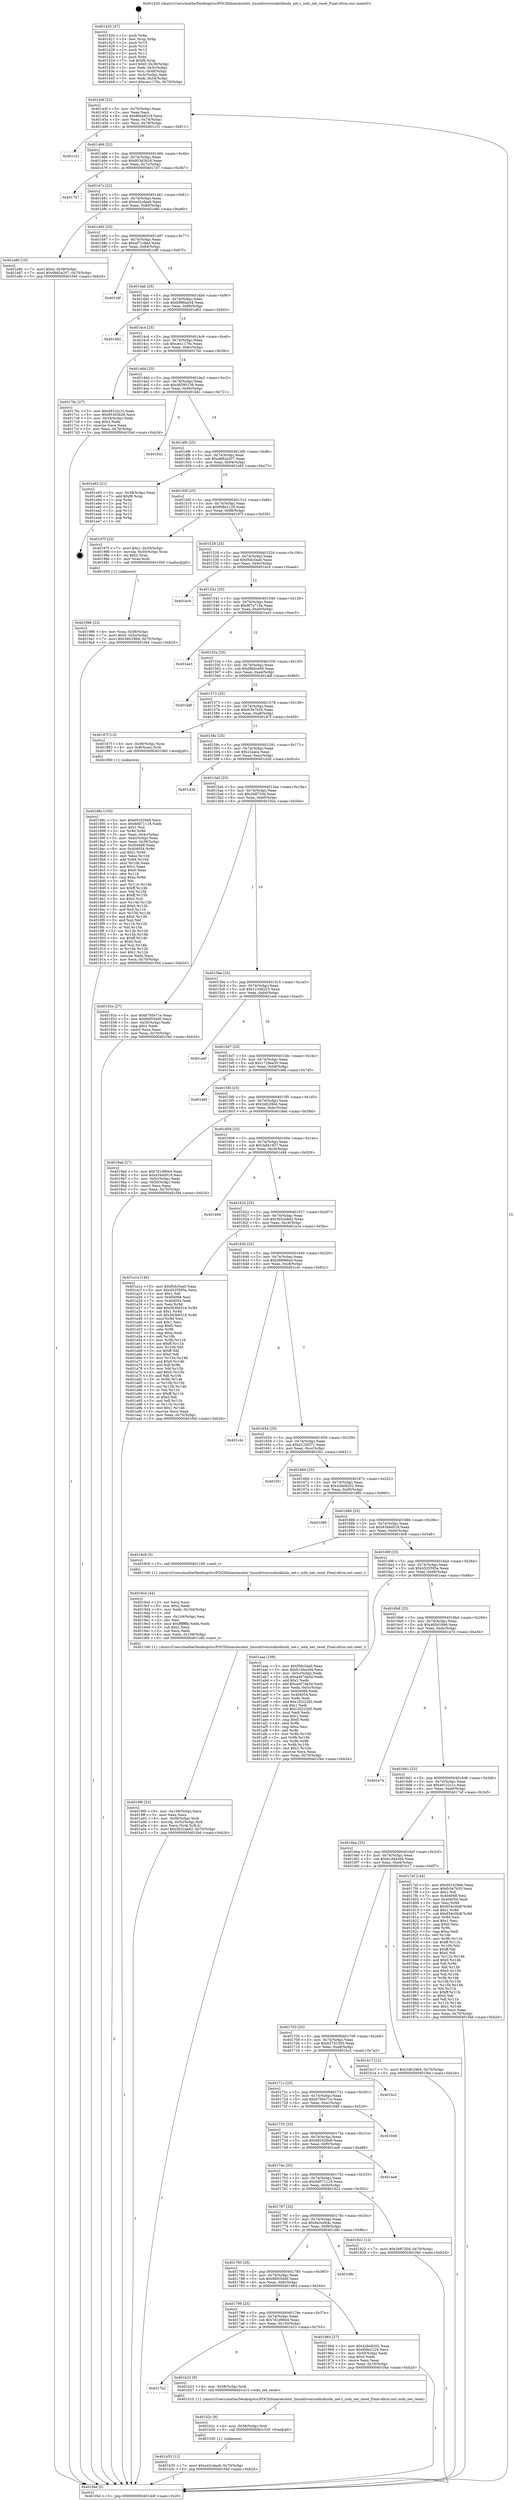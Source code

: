digraph "0x401420" {
  label = "0x401420 (/mnt/c/Users/mathe/Desktop/tcc/POCII/binaries/extr_linuxdriversisdni4lisdn_net.c_isdn_net_reset_Final-ollvm.out::main(0))"
  labelloc = "t"
  node[shape=record]

  Entry [label="",width=0.3,height=0.3,shape=circle,fillcolor=black,style=filled]
  "0x40144f" [label="{
     0x40144f [23]\l
     | [instrs]\l
     &nbsp;&nbsp;0x40144f \<+3\>: mov -0x70(%rbp),%eax\l
     &nbsp;&nbsp;0x401452 \<+2\>: mov %eax,%ecx\l
     &nbsp;&nbsp;0x401454 \<+6\>: sub $0x80ee8316,%ecx\l
     &nbsp;&nbsp;0x40145a \<+3\>: mov %eax,-0x74(%rbp)\l
     &nbsp;&nbsp;0x40145d \<+3\>: mov %ecx,-0x78(%rbp)\l
     &nbsp;&nbsp;0x401460 \<+6\>: je 0000000000401c31 \<main+0x811\>\l
  }"]
  "0x401c31" [label="{
     0x401c31\l
  }", style=dashed]
  "0x401466" [label="{
     0x401466 [22]\l
     | [instrs]\l
     &nbsp;&nbsp;0x401466 \<+5\>: jmp 000000000040146b \<main+0x4b\>\l
     &nbsp;&nbsp;0x40146b \<+3\>: mov -0x74(%rbp),%eax\l
     &nbsp;&nbsp;0x40146e \<+5\>: sub $0x953d3b26,%eax\l
     &nbsp;&nbsp;0x401473 \<+3\>: mov %eax,-0x7c(%rbp)\l
     &nbsp;&nbsp;0x401476 \<+6\>: je 00000000004017d7 \<main+0x3b7\>\l
  }"]
  Exit [label="",width=0.3,height=0.3,shape=circle,fillcolor=black,style=filled,peripheries=2]
  "0x4017d7" [label="{
     0x4017d7\l
  }", style=dashed]
  "0x40147c" [label="{
     0x40147c [22]\l
     | [instrs]\l
     &nbsp;&nbsp;0x40147c \<+5\>: jmp 0000000000401481 \<main+0x61\>\l
     &nbsp;&nbsp;0x401481 \<+3\>: mov -0x74(%rbp),%eax\l
     &nbsp;&nbsp;0x401484 \<+5\>: sub $0xa42cdaa9,%eax\l
     &nbsp;&nbsp;0x401489 \<+3\>: mov %eax,-0x80(%rbp)\l
     &nbsp;&nbsp;0x40148c \<+6\>: je 0000000000401e80 \<main+0xa60\>\l
  }"]
  "0x401b35" [label="{
     0x401b35 [12]\l
     | [instrs]\l
     &nbsp;&nbsp;0x401b35 \<+7\>: movl $0xa42cdaa9,-0x70(%rbp)\l
     &nbsp;&nbsp;0x401b3c \<+5\>: jmp 0000000000401f4d \<main+0xb2d\>\l
  }"]
  "0x401e80" [label="{
     0x401e80 [19]\l
     | [instrs]\l
     &nbsp;&nbsp;0x401e80 \<+7\>: movl $0x0,-0x38(%rbp)\l
     &nbsp;&nbsp;0x401e87 \<+7\>: movl $0xdb82e207,-0x70(%rbp)\l
     &nbsp;&nbsp;0x401e8e \<+5\>: jmp 0000000000401f4d \<main+0xb2d\>\l
  }"]
  "0x401492" [label="{
     0x401492 [25]\l
     | [instrs]\l
     &nbsp;&nbsp;0x401492 \<+5\>: jmp 0000000000401497 \<main+0x77\>\l
     &nbsp;&nbsp;0x401497 \<+3\>: mov -0x74(%rbp),%eax\l
     &nbsp;&nbsp;0x40149a \<+5\>: sub $0xaf71c8ad,%eax\l
     &nbsp;&nbsp;0x40149f \<+6\>: mov %eax,-0x84(%rbp)\l
     &nbsp;&nbsp;0x4014a5 \<+6\>: je 0000000000401c9f \<main+0x87f\>\l
  }"]
  "0x401b2c" [label="{
     0x401b2c [9]\l
     | [instrs]\l
     &nbsp;&nbsp;0x401b2c \<+4\>: mov -0x58(%rbp),%rdi\l
     &nbsp;&nbsp;0x401b30 \<+5\>: call 0000000000401030 \<free@plt\>\l
     | [calls]\l
     &nbsp;&nbsp;0x401030 \{1\} (unknown)\l
  }"]
  "0x401c9f" [label="{
     0x401c9f\l
  }", style=dashed]
  "0x4014ab" [label="{
     0x4014ab [25]\l
     | [instrs]\l
     &nbsp;&nbsp;0x4014ab \<+5\>: jmp 00000000004014b0 \<main+0x90\>\l
     &nbsp;&nbsp;0x4014b0 \<+3\>: mov -0x74(%rbp),%eax\l
     &nbsp;&nbsp;0x4014b3 \<+5\>: sub $0xb986ab44,%eax\l
     &nbsp;&nbsp;0x4014b8 \<+6\>: mov %eax,-0x88(%rbp)\l
     &nbsp;&nbsp;0x4014be \<+6\>: je 0000000000401d62 \<main+0x942\>\l
  }"]
  "0x4017b2" [label="{
     0x4017b2\l
  }", style=dashed]
  "0x401d62" [label="{
     0x401d62\l
  }", style=dashed]
  "0x4014c4" [label="{
     0x4014c4 [25]\l
     | [instrs]\l
     &nbsp;&nbsp;0x4014c4 \<+5\>: jmp 00000000004014c9 \<main+0xa9\>\l
     &nbsp;&nbsp;0x4014c9 \<+3\>: mov -0x74(%rbp),%eax\l
     &nbsp;&nbsp;0x4014cc \<+5\>: sub $0xcec1176c,%eax\l
     &nbsp;&nbsp;0x4014d1 \<+6\>: mov %eax,-0x8c(%rbp)\l
     &nbsp;&nbsp;0x4014d7 \<+6\>: je 00000000004017bc \<main+0x39c\>\l
  }"]
  "0x401b23" [label="{
     0x401b23 [9]\l
     | [instrs]\l
     &nbsp;&nbsp;0x401b23 \<+4\>: mov -0x58(%rbp),%rdi\l
     &nbsp;&nbsp;0x401b27 \<+5\>: call 0000000000401410 \<isdn_net_reset\>\l
     | [calls]\l
     &nbsp;&nbsp;0x401410 \{1\} (/mnt/c/Users/mathe/Desktop/tcc/POCII/binaries/extr_linuxdriversisdni4lisdn_net.c_isdn_net_reset_Final-ollvm.out::isdn_net_reset)\l
  }"]
  "0x4017bc" [label="{
     0x4017bc [27]\l
     | [instrs]\l
     &nbsp;&nbsp;0x4017bc \<+5\>: mov $0x491c2c1c,%eax\l
     &nbsp;&nbsp;0x4017c1 \<+5\>: mov $0x953d3b26,%ecx\l
     &nbsp;&nbsp;0x4017c6 \<+3\>: mov -0x34(%rbp),%edx\l
     &nbsp;&nbsp;0x4017c9 \<+3\>: cmp $0x2,%edx\l
     &nbsp;&nbsp;0x4017cc \<+3\>: cmovne %ecx,%eax\l
     &nbsp;&nbsp;0x4017cf \<+3\>: mov %eax,-0x70(%rbp)\l
     &nbsp;&nbsp;0x4017d2 \<+5\>: jmp 0000000000401f4d \<main+0xb2d\>\l
  }"]
  "0x4014dd" [label="{
     0x4014dd [25]\l
     | [instrs]\l
     &nbsp;&nbsp;0x4014dd \<+5\>: jmp 00000000004014e2 \<main+0xc2\>\l
     &nbsp;&nbsp;0x4014e2 \<+3\>: mov -0x74(%rbp),%eax\l
     &nbsp;&nbsp;0x4014e5 \<+5\>: sub $0xd6595156,%eax\l
     &nbsp;&nbsp;0x4014ea \<+6\>: mov %eax,-0x90(%rbp)\l
     &nbsp;&nbsp;0x4014f0 \<+6\>: je 0000000000401b41 \<main+0x721\>\l
  }"]
  "0x401f4d" [label="{
     0x401f4d [5]\l
     | [instrs]\l
     &nbsp;&nbsp;0x401f4d \<+5\>: jmp 000000000040144f \<main+0x2f\>\l
  }"]
  "0x401420" [label="{
     0x401420 [47]\l
     | [instrs]\l
     &nbsp;&nbsp;0x401420 \<+1\>: push %rbp\l
     &nbsp;&nbsp;0x401421 \<+3\>: mov %rsp,%rbp\l
     &nbsp;&nbsp;0x401424 \<+2\>: push %r15\l
     &nbsp;&nbsp;0x401426 \<+2\>: push %r14\l
     &nbsp;&nbsp;0x401428 \<+2\>: push %r13\l
     &nbsp;&nbsp;0x40142a \<+2\>: push %r12\l
     &nbsp;&nbsp;0x40142c \<+1\>: push %rbx\l
     &nbsp;&nbsp;0x40142d \<+7\>: sub $0xf8,%rsp\l
     &nbsp;&nbsp;0x401434 \<+7\>: movl $0x0,-0x38(%rbp)\l
     &nbsp;&nbsp;0x40143b \<+3\>: mov %edi,-0x3c(%rbp)\l
     &nbsp;&nbsp;0x40143e \<+4\>: mov %rsi,-0x48(%rbp)\l
     &nbsp;&nbsp;0x401442 \<+3\>: mov -0x3c(%rbp),%edi\l
     &nbsp;&nbsp;0x401445 \<+3\>: mov %edi,-0x34(%rbp)\l
     &nbsp;&nbsp;0x401448 \<+7\>: movl $0xcec1176c,-0x70(%rbp)\l
  }"]
  "0x4019f9" [label="{
     0x4019f9 [33]\l
     | [instrs]\l
     &nbsp;&nbsp;0x4019f9 \<+6\>: mov -0x108(%rbp),%ecx\l
     &nbsp;&nbsp;0x4019ff \<+3\>: imul %eax,%ecx\l
     &nbsp;&nbsp;0x401a02 \<+4\>: mov -0x58(%rbp),%rdi\l
     &nbsp;&nbsp;0x401a06 \<+4\>: movslq -0x5c(%rbp),%r8\l
     &nbsp;&nbsp;0x401a0a \<+4\>: mov %ecx,(%rdi,%r8,4)\l
     &nbsp;&nbsp;0x401a0e \<+7\>: movl $0x3b52abd2,-0x70(%rbp)\l
     &nbsp;&nbsp;0x401a15 \<+5\>: jmp 0000000000401f4d \<main+0xb2d\>\l
  }"]
  "0x401b41" [label="{
     0x401b41\l
  }", style=dashed]
  "0x4014f6" [label="{
     0x4014f6 [25]\l
     | [instrs]\l
     &nbsp;&nbsp;0x4014f6 \<+5\>: jmp 00000000004014fb \<main+0xdb\>\l
     &nbsp;&nbsp;0x4014fb \<+3\>: mov -0x74(%rbp),%eax\l
     &nbsp;&nbsp;0x4014fe \<+5\>: sub $0xdb82e207,%eax\l
     &nbsp;&nbsp;0x401503 \<+6\>: mov %eax,-0x94(%rbp)\l
     &nbsp;&nbsp;0x401509 \<+6\>: je 0000000000401e93 \<main+0xa73\>\l
  }"]
  "0x4019cd" [label="{
     0x4019cd [44]\l
     | [instrs]\l
     &nbsp;&nbsp;0x4019cd \<+2\>: xor %ecx,%ecx\l
     &nbsp;&nbsp;0x4019cf \<+5\>: mov $0x2,%edx\l
     &nbsp;&nbsp;0x4019d4 \<+6\>: mov %edx,-0x104(%rbp)\l
     &nbsp;&nbsp;0x4019da \<+1\>: cltd\l
     &nbsp;&nbsp;0x4019db \<+6\>: mov -0x104(%rbp),%esi\l
     &nbsp;&nbsp;0x4019e1 \<+2\>: idiv %esi\l
     &nbsp;&nbsp;0x4019e3 \<+6\>: imul $0xfffffffe,%edx,%edx\l
     &nbsp;&nbsp;0x4019e9 \<+3\>: sub $0x1,%ecx\l
     &nbsp;&nbsp;0x4019ec \<+2\>: sub %ecx,%edx\l
     &nbsp;&nbsp;0x4019ee \<+6\>: mov %edx,-0x108(%rbp)\l
     &nbsp;&nbsp;0x4019f4 \<+5\>: call 0000000000401160 \<next_i\>\l
     | [calls]\l
     &nbsp;&nbsp;0x401160 \{1\} (/mnt/c/Users/mathe/Desktop/tcc/POCII/binaries/extr_linuxdriversisdni4lisdn_net.c_isdn_net_reset_Final-ollvm.out::next_i)\l
  }"]
  "0x401e93" [label="{
     0x401e93 [21]\l
     | [instrs]\l
     &nbsp;&nbsp;0x401e93 \<+3\>: mov -0x38(%rbp),%eax\l
     &nbsp;&nbsp;0x401e96 \<+7\>: add $0xf8,%rsp\l
     &nbsp;&nbsp;0x401e9d \<+1\>: pop %rbx\l
     &nbsp;&nbsp;0x401e9e \<+2\>: pop %r12\l
     &nbsp;&nbsp;0x401ea0 \<+2\>: pop %r13\l
     &nbsp;&nbsp;0x401ea2 \<+2\>: pop %r14\l
     &nbsp;&nbsp;0x401ea4 \<+2\>: pop %r15\l
     &nbsp;&nbsp;0x401ea6 \<+1\>: pop %rbp\l
     &nbsp;&nbsp;0x401ea7 \<+1\>: ret\l
  }"]
  "0x40150f" [label="{
     0x40150f [25]\l
     | [instrs]\l
     &nbsp;&nbsp;0x40150f \<+5\>: jmp 0000000000401514 \<main+0xf4\>\l
     &nbsp;&nbsp;0x401514 \<+3\>: mov -0x74(%rbp),%eax\l
     &nbsp;&nbsp;0x401517 \<+5\>: sub $0xf08e2129,%eax\l
     &nbsp;&nbsp;0x40151c \<+6\>: mov %eax,-0x98(%rbp)\l
     &nbsp;&nbsp;0x401522 \<+6\>: je 000000000040197f \<main+0x55f\>\l
  }"]
  "0x401996" [label="{
     0x401996 [23]\l
     | [instrs]\l
     &nbsp;&nbsp;0x401996 \<+4\>: mov %rax,-0x58(%rbp)\l
     &nbsp;&nbsp;0x40199a \<+7\>: movl $0x0,-0x5c(%rbp)\l
     &nbsp;&nbsp;0x4019a1 \<+7\>: movl $0x34fc29b4,-0x70(%rbp)\l
     &nbsp;&nbsp;0x4019a8 \<+5\>: jmp 0000000000401f4d \<main+0xb2d\>\l
  }"]
  "0x40197f" [label="{
     0x40197f [23]\l
     | [instrs]\l
     &nbsp;&nbsp;0x40197f \<+7\>: movl $0x1,-0x50(%rbp)\l
     &nbsp;&nbsp;0x401986 \<+4\>: movslq -0x50(%rbp),%rax\l
     &nbsp;&nbsp;0x40198a \<+4\>: shl $0x2,%rax\l
     &nbsp;&nbsp;0x40198e \<+3\>: mov %rax,%rdi\l
     &nbsp;&nbsp;0x401991 \<+5\>: call 0000000000401050 \<malloc@plt\>\l
     | [calls]\l
     &nbsp;&nbsp;0x401050 \{1\} (unknown)\l
  }"]
  "0x401528" [label="{
     0x401528 [25]\l
     | [instrs]\l
     &nbsp;&nbsp;0x401528 \<+5\>: jmp 000000000040152d \<main+0x10d\>\l
     &nbsp;&nbsp;0x40152d \<+3\>: mov -0x74(%rbp),%eax\l
     &nbsp;&nbsp;0x401530 \<+5\>: sub $0xf5dc5ea0,%eax\l
     &nbsp;&nbsp;0x401535 \<+6\>: mov %eax,-0x9c(%rbp)\l
     &nbsp;&nbsp;0x40153b \<+6\>: je 0000000000401ec4 \<main+0xaa4\>\l
  }"]
  "0x401799" [label="{
     0x401799 [25]\l
     | [instrs]\l
     &nbsp;&nbsp;0x401799 \<+5\>: jmp 000000000040179e \<main+0x37e\>\l
     &nbsp;&nbsp;0x40179e \<+3\>: mov -0x74(%rbp),%eax\l
     &nbsp;&nbsp;0x4017a1 \<+5\>: sub $0x7d1d90e4,%eax\l
     &nbsp;&nbsp;0x4017a6 \<+6\>: mov %eax,-0x100(%rbp)\l
     &nbsp;&nbsp;0x4017ac \<+6\>: je 0000000000401b23 \<main+0x703\>\l
  }"]
  "0x401ec4" [label="{
     0x401ec4\l
  }", style=dashed]
  "0x401541" [label="{
     0x401541 [25]\l
     | [instrs]\l
     &nbsp;&nbsp;0x401541 \<+5\>: jmp 0000000000401546 \<main+0x126\>\l
     &nbsp;&nbsp;0x401546 \<+3\>: mov -0x74(%rbp),%eax\l
     &nbsp;&nbsp;0x401549 \<+5\>: sub $0xf97a719a,%eax\l
     &nbsp;&nbsp;0x40154e \<+6\>: mov %eax,-0xa0(%rbp)\l
     &nbsp;&nbsp;0x401554 \<+6\>: je 0000000000401ee3 \<main+0xac3\>\l
  }"]
  "0x401964" [label="{
     0x401964 [27]\l
     | [instrs]\l
     &nbsp;&nbsp;0x401964 \<+5\>: mov $0x426e9202,%eax\l
     &nbsp;&nbsp;0x401969 \<+5\>: mov $0xf08e2129,%ecx\l
     &nbsp;&nbsp;0x40196e \<+3\>: mov -0x30(%rbp),%edx\l
     &nbsp;&nbsp;0x401971 \<+3\>: cmp $0x0,%edx\l
     &nbsp;&nbsp;0x401974 \<+3\>: cmove %ecx,%eax\l
     &nbsp;&nbsp;0x401977 \<+3\>: mov %eax,-0x70(%rbp)\l
     &nbsp;&nbsp;0x40197a \<+5\>: jmp 0000000000401f4d \<main+0xb2d\>\l
  }"]
  "0x401ee3" [label="{
     0x401ee3\l
  }", style=dashed]
  "0x40155a" [label="{
     0x40155a [25]\l
     | [instrs]\l
     &nbsp;&nbsp;0x40155a \<+5\>: jmp 000000000040155f \<main+0x13f\>\l
     &nbsp;&nbsp;0x40155f \<+3\>: mov -0x74(%rbp),%eax\l
     &nbsp;&nbsp;0x401562 \<+5\>: sub $0xf9b6ce90,%eax\l
     &nbsp;&nbsp;0x401567 \<+6\>: mov %eax,-0xa4(%rbp)\l
     &nbsp;&nbsp;0x40156d \<+6\>: je 0000000000401ddf \<main+0x9bf\>\l
  }"]
  "0x401780" [label="{
     0x401780 [25]\l
     | [instrs]\l
     &nbsp;&nbsp;0x401780 \<+5\>: jmp 0000000000401785 \<main+0x365\>\l
     &nbsp;&nbsp;0x401785 \<+3\>: mov -0x74(%rbp),%eax\l
     &nbsp;&nbsp;0x401788 \<+5\>: sub $0x6fd554d0,%eax\l
     &nbsp;&nbsp;0x40178d \<+6\>: mov %eax,-0xfc(%rbp)\l
     &nbsp;&nbsp;0x401793 \<+6\>: je 0000000000401964 \<main+0x544\>\l
  }"]
  "0x401ddf" [label="{
     0x401ddf\l
  }", style=dashed]
  "0x401573" [label="{
     0x401573 [25]\l
     | [instrs]\l
     &nbsp;&nbsp;0x401573 \<+5\>: jmp 0000000000401578 \<main+0x158\>\l
     &nbsp;&nbsp;0x401578 \<+3\>: mov -0x74(%rbp),%eax\l
     &nbsp;&nbsp;0x40157b \<+5\>: sub $0xfc5e7b35,%eax\l
     &nbsp;&nbsp;0x401580 \<+6\>: mov %eax,-0xa8(%rbp)\l
     &nbsp;&nbsp;0x401586 \<+6\>: je 000000000040187f \<main+0x45f\>\l
  }"]
  "0x401d8c" [label="{
     0x401d8c\l
  }", style=dashed]
  "0x40187f" [label="{
     0x40187f [13]\l
     | [instrs]\l
     &nbsp;&nbsp;0x40187f \<+4\>: mov -0x48(%rbp),%rax\l
     &nbsp;&nbsp;0x401883 \<+4\>: mov 0x8(%rax),%rdi\l
     &nbsp;&nbsp;0x401887 \<+5\>: call 0000000000401060 \<atoi@plt\>\l
     | [calls]\l
     &nbsp;&nbsp;0x401060 \{1\} (unknown)\l
  }"]
  "0x40158c" [label="{
     0x40158c [25]\l
     | [instrs]\l
     &nbsp;&nbsp;0x40158c \<+5\>: jmp 0000000000401591 \<main+0x171\>\l
     &nbsp;&nbsp;0x401591 \<+3\>: mov -0x74(%rbp),%eax\l
     &nbsp;&nbsp;0x401594 \<+5\>: sub $0x22aeca,%eax\l
     &nbsp;&nbsp;0x401599 \<+6\>: mov %eax,-0xac(%rbp)\l
     &nbsp;&nbsp;0x40159f \<+6\>: je 0000000000401d3d \<main+0x91d\>\l
  }"]
  "0x401767" [label="{
     0x401767 [25]\l
     | [instrs]\l
     &nbsp;&nbsp;0x401767 \<+5\>: jmp 000000000040176c \<main+0x34c\>\l
     &nbsp;&nbsp;0x40176c \<+3\>: mov -0x74(%rbp),%eax\l
     &nbsp;&nbsp;0x40176f \<+5\>: sub $0x6e2e064c,%eax\l
     &nbsp;&nbsp;0x401774 \<+6\>: mov %eax,-0xf8(%rbp)\l
     &nbsp;&nbsp;0x40177a \<+6\>: je 0000000000401d8c \<main+0x96c\>\l
  }"]
  "0x401d3d" [label="{
     0x401d3d\l
  }", style=dashed]
  "0x4015a5" [label="{
     0x4015a5 [25]\l
     | [instrs]\l
     &nbsp;&nbsp;0x4015a5 \<+5\>: jmp 00000000004015aa \<main+0x18a\>\l
     &nbsp;&nbsp;0x4015aa \<+3\>: mov -0x74(%rbp),%eax\l
     &nbsp;&nbsp;0x4015ad \<+5\>: sub $0x268720d,%eax\l
     &nbsp;&nbsp;0x4015b2 \<+6\>: mov %eax,-0xb0(%rbp)\l
     &nbsp;&nbsp;0x4015b8 \<+6\>: je 000000000040192e \<main+0x50e\>\l
  }"]
  "0x401922" [label="{
     0x401922 [12]\l
     | [instrs]\l
     &nbsp;&nbsp;0x401922 \<+7\>: movl $0x268720d,-0x70(%rbp)\l
     &nbsp;&nbsp;0x401929 \<+5\>: jmp 0000000000401f4d \<main+0xb2d\>\l
  }"]
  "0x40192e" [label="{
     0x40192e [27]\l
     | [instrs]\l
     &nbsp;&nbsp;0x40192e \<+5\>: mov $0x6795e71e,%eax\l
     &nbsp;&nbsp;0x401933 \<+5\>: mov $0x6fd554d0,%ecx\l
     &nbsp;&nbsp;0x401938 \<+3\>: mov -0x30(%rbp),%edx\l
     &nbsp;&nbsp;0x40193b \<+3\>: cmp $0x1,%edx\l
     &nbsp;&nbsp;0x40193e \<+3\>: cmovl %ecx,%eax\l
     &nbsp;&nbsp;0x401941 \<+3\>: mov %eax,-0x70(%rbp)\l
     &nbsp;&nbsp;0x401944 \<+5\>: jmp 0000000000401f4d \<main+0xb2d\>\l
  }"]
  "0x4015be" [label="{
     0x4015be [25]\l
     | [instrs]\l
     &nbsp;&nbsp;0x4015be \<+5\>: jmp 00000000004015c3 \<main+0x1a3\>\l
     &nbsp;&nbsp;0x4015c3 \<+3\>: mov -0x74(%rbp),%eax\l
     &nbsp;&nbsp;0x4015c6 \<+5\>: sub $0x12348223,%eax\l
     &nbsp;&nbsp;0x4015cb \<+6\>: mov %eax,-0xb4(%rbp)\l
     &nbsp;&nbsp;0x4015d1 \<+6\>: je 0000000000401eef \<main+0xacf\>\l
  }"]
  "0x40174e" [label="{
     0x40174e [25]\l
     | [instrs]\l
     &nbsp;&nbsp;0x40174e \<+5\>: jmp 0000000000401753 \<main+0x333\>\l
     &nbsp;&nbsp;0x401753 \<+3\>: mov -0x74(%rbp),%eax\l
     &nbsp;&nbsp;0x401756 \<+5\>: sub $0x6d071118,%eax\l
     &nbsp;&nbsp;0x40175b \<+6\>: mov %eax,-0xf4(%rbp)\l
     &nbsp;&nbsp;0x401761 \<+6\>: je 0000000000401922 \<main+0x502\>\l
  }"]
  "0x401eef" [label="{
     0x401eef\l
  }", style=dashed]
  "0x4015d7" [label="{
     0x4015d7 [25]\l
     | [instrs]\l
     &nbsp;&nbsp;0x4015d7 \<+5\>: jmp 00000000004015dc \<main+0x1bc\>\l
     &nbsp;&nbsp;0x4015dc \<+3\>: mov -0x74(%rbp),%eax\l
     &nbsp;&nbsp;0x4015df \<+5\>: sub $0x1729ea30,%eax\l
     &nbsp;&nbsp;0x4015e4 \<+6\>: mov %eax,-0xb8(%rbp)\l
     &nbsp;&nbsp;0x4015ea \<+6\>: je 0000000000401b6f \<main+0x74f\>\l
  }"]
  "0x401ea8" [label="{
     0x401ea8\l
  }", style=dashed]
  "0x401b6f" [label="{
     0x401b6f\l
  }", style=dashed]
  "0x4015f0" [label="{
     0x4015f0 [25]\l
     | [instrs]\l
     &nbsp;&nbsp;0x4015f0 \<+5\>: jmp 00000000004015f5 \<main+0x1d5\>\l
     &nbsp;&nbsp;0x4015f5 \<+3\>: mov -0x74(%rbp),%eax\l
     &nbsp;&nbsp;0x4015f8 \<+5\>: sub $0x34fc29b4,%eax\l
     &nbsp;&nbsp;0x4015fd \<+6\>: mov %eax,-0xbc(%rbp)\l
     &nbsp;&nbsp;0x401603 \<+6\>: je 00000000004019ad \<main+0x58d\>\l
  }"]
  "0x401735" [label="{
     0x401735 [25]\l
     | [instrs]\l
     &nbsp;&nbsp;0x401735 \<+5\>: jmp 000000000040173a \<main+0x31a\>\l
     &nbsp;&nbsp;0x40173a \<+3\>: mov -0x74(%rbp),%eax\l
     &nbsp;&nbsp;0x40173d \<+5\>: sub $0x691629e6,%eax\l
     &nbsp;&nbsp;0x401742 \<+6\>: mov %eax,-0xf0(%rbp)\l
     &nbsp;&nbsp;0x401748 \<+6\>: je 0000000000401ea8 \<main+0xa88\>\l
  }"]
  "0x4019ad" [label="{
     0x4019ad [27]\l
     | [instrs]\l
     &nbsp;&nbsp;0x4019ad \<+5\>: mov $0x7d1d90e4,%eax\l
     &nbsp;&nbsp;0x4019b2 \<+5\>: mov $0x4344d518,%ecx\l
     &nbsp;&nbsp;0x4019b7 \<+3\>: mov -0x5c(%rbp),%edx\l
     &nbsp;&nbsp;0x4019ba \<+3\>: cmp -0x50(%rbp),%edx\l
     &nbsp;&nbsp;0x4019bd \<+3\>: cmovl %ecx,%eax\l
     &nbsp;&nbsp;0x4019c0 \<+3\>: mov %eax,-0x70(%rbp)\l
     &nbsp;&nbsp;0x4019c3 \<+5\>: jmp 0000000000401f4d \<main+0xb2d\>\l
  }"]
  "0x401609" [label="{
     0x401609 [25]\l
     | [instrs]\l
     &nbsp;&nbsp;0x401609 \<+5\>: jmp 000000000040160e \<main+0x1ee\>\l
     &nbsp;&nbsp;0x40160e \<+3\>: mov -0x74(%rbp),%eax\l
     &nbsp;&nbsp;0x401611 \<+5\>: sub $0x3af41927,%eax\l
     &nbsp;&nbsp;0x401616 \<+6\>: mov %eax,-0xc0(%rbp)\l
     &nbsp;&nbsp;0x40161c \<+6\>: je 0000000000401d49 \<main+0x929\>\l
  }"]
  "0x401949" [label="{
     0x401949\l
  }", style=dashed]
  "0x401d49" [label="{
     0x401d49\l
  }", style=dashed]
  "0x401622" [label="{
     0x401622 [25]\l
     | [instrs]\l
     &nbsp;&nbsp;0x401622 \<+5\>: jmp 0000000000401627 \<main+0x207\>\l
     &nbsp;&nbsp;0x401627 \<+3\>: mov -0x74(%rbp),%eax\l
     &nbsp;&nbsp;0x40162a \<+5\>: sub $0x3b52abd2,%eax\l
     &nbsp;&nbsp;0x40162f \<+6\>: mov %eax,-0xc4(%rbp)\l
     &nbsp;&nbsp;0x401635 \<+6\>: je 0000000000401a1a \<main+0x5fa\>\l
  }"]
  "0x40171c" [label="{
     0x40171c [25]\l
     | [instrs]\l
     &nbsp;&nbsp;0x40171c \<+5\>: jmp 0000000000401721 \<main+0x301\>\l
     &nbsp;&nbsp;0x401721 \<+3\>: mov -0x74(%rbp),%eax\l
     &nbsp;&nbsp;0x401724 \<+5\>: sub $0x6795e71e,%eax\l
     &nbsp;&nbsp;0x401729 \<+6\>: mov %eax,-0xec(%rbp)\l
     &nbsp;&nbsp;0x40172f \<+6\>: je 0000000000401949 \<main+0x529\>\l
  }"]
  "0x401a1a" [label="{
     0x401a1a [144]\l
     | [instrs]\l
     &nbsp;&nbsp;0x401a1a \<+5\>: mov $0xf5dc5ea0,%eax\l
     &nbsp;&nbsp;0x401a1f \<+5\>: mov $0x4525595a,%ecx\l
     &nbsp;&nbsp;0x401a24 \<+2\>: mov $0x1,%dl\l
     &nbsp;&nbsp;0x401a26 \<+7\>: mov 0x404068,%esi\l
     &nbsp;&nbsp;0x401a2d \<+7\>: mov 0x404054,%edi\l
     &nbsp;&nbsp;0x401a34 \<+3\>: mov %esi,%r8d\l
     &nbsp;&nbsp;0x401a37 \<+7\>: add $0x563b6518,%r8d\l
     &nbsp;&nbsp;0x401a3e \<+4\>: sub $0x1,%r8d\l
     &nbsp;&nbsp;0x401a42 \<+7\>: sub $0x563b6518,%r8d\l
     &nbsp;&nbsp;0x401a49 \<+4\>: imul %r8d,%esi\l
     &nbsp;&nbsp;0x401a4d \<+3\>: and $0x1,%esi\l
     &nbsp;&nbsp;0x401a50 \<+3\>: cmp $0x0,%esi\l
     &nbsp;&nbsp;0x401a53 \<+4\>: sete %r9b\l
     &nbsp;&nbsp;0x401a57 \<+3\>: cmp $0xa,%edi\l
     &nbsp;&nbsp;0x401a5a \<+4\>: setl %r10b\l
     &nbsp;&nbsp;0x401a5e \<+3\>: mov %r9b,%r11b\l
     &nbsp;&nbsp;0x401a61 \<+4\>: xor $0xff,%r11b\l
     &nbsp;&nbsp;0x401a65 \<+3\>: mov %r10b,%bl\l
     &nbsp;&nbsp;0x401a68 \<+3\>: xor $0xff,%bl\l
     &nbsp;&nbsp;0x401a6b \<+3\>: xor $0x0,%dl\l
     &nbsp;&nbsp;0x401a6e \<+3\>: mov %r11b,%r14b\l
     &nbsp;&nbsp;0x401a71 \<+4\>: and $0x0,%r14b\l
     &nbsp;&nbsp;0x401a75 \<+3\>: and %dl,%r9b\l
     &nbsp;&nbsp;0x401a78 \<+3\>: mov %bl,%r15b\l
     &nbsp;&nbsp;0x401a7b \<+4\>: and $0x0,%r15b\l
     &nbsp;&nbsp;0x401a7f \<+3\>: and %dl,%r10b\l
     &nbsp;&nbsp;0x401a82 \<+3\>: or %r9b,%r14b\l
     &nbsp;&nbsp;0x401a85 \<+3\>: or %r10b,%r15b\l
     &nbsp;&nbsp;0x401a88 \<+3\>: xor %r15b,%r14b\l
     &nbsp;&nbsp;0x401a8b \<+3\>: or %bl,%r11b\l
     &nbsp;&nbsp;0x401a8e \<+4\>: xor $0xff,%r11b\l
     &nbsp;&nbsp;0x401a92 \<+3\>: or $0x0,%dl\l
     &nbsp;&nbsp;0x401a95 \<+3\>: and %dl,%r11b\l
     &nbsp;&nbsp;0x401a98 \<+3\>: or %r11b,%r14b\l
     &nbsp;&nbsp;0x401a9b \<+4\>: test $0x1,%r14b\l
     &nbsp;&nbsp;0x401a9f \<+3\>: cmovne %ecx,%eax\l
     &nbsp;&nbsp;0x401aa2 \<+3\>: mov %eax,-0x70(%rbp)\l
     &nbsp;&nbsp;0x401aa5 \<+5\>: jmp 0000000000401f4d \<main+0xb2d\>\l
  }"]
  "0x40163b" [label="{
     0x40163b [25]\l
     | [instrs]\l
     &nbsp;&nbsp;0x40163b \<+5\>: jmp 0000000000401640 \<main+0x220\>\l
     &nbsp;&nbsp;0x401640 \<+3\>: mov -0x74(%rbp),%eax\l
     &nbsp;&nbsp;0x401643 \<+5\>: sub $0x3fd066ed,%eax\l
     &nbsp;&nbsp;0x401648 \<+6\>: mov %eax,-0xc8(%rbp)\l
     &nbsp;&nbsp;0x40164e \<+6\>: je 0000000000401c4c \<main+0x82c\>\l
  }"]
  "0x401bc2" [label="{
     0x401bc2\l
  }", style=dashed]
  "0x401c4c" [label="{
     0x401c4c\l
  }", style=dashed]
  "0x401654" [label="{
     0x401654 [25]\l
     | [instrs]\l
     &nbsp;&nbsp;0x401654 \<+5\>: jmp 0000000000401659 \<main+0x239\>\l
     &nbsp;&nbsp;0x401659 \<+3\>: mov -0x74(%rbp),%eax\l
     &nbsp;&nbsp;0x40165c \<+5\>: sub $0x4125f371,%eax\l
     &nbsp;&nbsp;0x401661 \<+6\>: mov %eax,-0xcc(%rbp)\l
     &nbsp;&nbsp;0x401667 \<+6\>: je 0000000000401f41 \<main+0xb21\>\l
  }"]
  "0x401703" [label="{
     0x401703 [25]\l
     | [instrs]\l
     &nbsp;&nbsp;0x401703 \<+5\>: jmp 0000000000401708 \<main+0x2e8\>\l
     &nbsp;&nbsp;0x401708 \<+3\>: mov -0x74(%rbp),%eax\l
     &nbsp;&nbsp;0x40170b \<+5\>: sub $0x63741305,%eax\l
     &nbsp;&nbsp;0x401710 \<+6\>: mov %eax,-0xe8(%rbp)\l
     &nbsp;&nbsp;0x401716 \<+6\>: je 0000000000401bc2 \<main+0x7a2\>\l
  }"]
  "0x401f41" [label="{
     0x401f41\l
  }", style=dashed]
  "0x40166d" [label="{
     0x40166d [25]\l
     | [instrs]\l
     &nbsp;&nbsp;0x40166d \<+5\>: jmp 0000000000401672 \<main+0x252\>\l
     &nbsp;&nbsp;0x401672 \<+3\>: mov -0x74(%rbp),%eax\l
     &nbsp;&nbsp;0x401675 \<+5\>: sub $0x426e9202,%eax\l
     &nbsp;&nbsp;0x40167a \<+6\>: mov %eax,-0xd0(%rbp)\l
     &nbsp;&nbsp;0x401680 \<+6\>: je 0000000000401d80 \<main+0x960\>\l
  }"]
  "0x401b17" [label="{
     0x401b17 [12]\l
     | [instrs]\l
     &nbsp;&nbsp;0x401b17 \<+7\>: movl $0x34fc29b4,-0x70(%rbp)\l
     &nbsp;&nbsp;0x401b1e \<+5\>: jmp 0000000000401f4d \<main+0xb2d\>\l
  }"]
  "0x401d80" [label="{
     0x401d80\l
  }", style=dashed]
  "0x401686" [label="{
     0x401686 [25]\l
     | [instrs]\l
     &nbsp;&nbsp;0x401686 \<+5\>: jmp 000000000040168b \<main+0x26b\>\l
     &nbsp;&nbsp;0x40168b \<+3\>: mov -0x74(%rbp),%eax\l
     &nbsp;&nbsp;0x40168e \<+5\>: sub $0x4344d518,%eax\l
     &nbsp;&nbsp;0x401693 \<+6\>: mov %eax,-0xd4(%rbp)\l
     &nbsp;&nbsp;0x401699 \<+6\>: je 00000000004019c8 \<main+0x5a8\>\l
  }"]
  "0x40188c" [label="{
     0x40188c [150]\l
     | [instrs]\l
     &nbsp;&nbsp;0x40188c \<+5\>: mov $0x691629e6,%ecx\l
     &nbsp;&nbsp;0x401891 \<+5\>: mov $0x6d071118,%edx\l
     &nbsp;&nbsp;0x401896 \<+3\>: mov $0x1,%sil\l
     &nbsp;&nbsp;0x401899 \<+3\>: xor %r8d,%r8d\l
     &nbsp;&nbsp;0x40189c \<+3\>: mov %eax,-0x4c(%rbp)\l
     &nbsp;&nbsp;0x40189f \<+3\>: mov -0x4c(%rbp),%eax\l
     &nbsp;&nbsp;0x4018a2 \<+3\>: mov %eax,-0x30(%rbp)\l
     &nbsp;&nbsp;0x4018a5 \<+7\>: mov 0x404068,%eax\l
     &nbsp;&nbsp;0x4018ac \<+8\>: mov 0x404054,%r9d\l
     &nbsp;&nbsp;0x4018b4 \<+4\>: sub $0x1,%r8d\l
     &nbsp;&nbsp;0x4018b8 \<+3\>: mov %eax,%r10d\l
     &nbsp;&nbsp;0x4018bb \<+3\>: add %r8d,%r10d\l
     &nbsp;&nbsp;0x4018be \<+4\>: imul %r10d,%eax\l
     &nbsp;&nbsp;0x4018c2 \<+3\>: and $0x1,%eax\l
     &nbsp;&nbsp;0x4018c5 \<+3\>: cmp $0x0,%eax\l
     &nbsp;&nbsp;0x4018c8 \<+4\>: sete %r11b\l
     &nbsp;&nbsp;0x4018cc \<+4\>: cmp $0xa,%r9d\l
     &nbsp;&nbsp;0x4018d0 \<+3\>: setl %bl\l
     &nbsp;&nbsp;0x4018d3 \<+3\>: mov %r11b,%r14b\l
     &nbsp;&nbsp;0x4018d6 \<+4\>: xor $0xff,%r14b\l
     &nbsp;&nbsp;0x4018da \<+3\>: mov %bl,%r15b\l
     &nbsp;&nbsp;0x4018dd \<+4\>: xor $0xff,%r15b\l
     &nbsp;&nbsp;0x4018e1 \<+4\>: xor $0x0,%sil\l
     &nbsp;&nbsp;0x4018e5 \<+3\>: mov %r14b,%r12b\l
     &nbsp;&nbsp;0x4018e8 \<+4\>: and $0x0,%r12b\l
     &nbsp;&nbsp;0x4018ec \<+3\>: and %sil,%r11b\l
     &nbsp;&nbsp;0x4018ef \<+3\>: mov %r15b,%r13b\l
     &nbsp;&nbsp;0x4018f2 \<+4\>: and $0x0,%r13b\l
     &nbsp;&nbsp;0x4018f6 \<+3\>: and %sil,%bl\l
     &nbsp;&nbsp;0x4018f9 \<+3\>: or %r11b,%r12b\l
     &nbsp;&nbsp;0x4018fc \<+3\>: or %bl,%r13b\l
     &nbsp;&nbsp;0x4018ff \<+3\>: xor %r13b,%r12b\l
     &nbsp;&nbsp;0x401902 \<+3\>: or %r15b,%r14b\l
     &nbsp;&nbsp;0x401905 \<+4\>: xor $0xff,%r14b\l
     &nbsp;&nbsp;0x401909 \<+4\>: or $0x0,%sil\l
     &nbsp;&nbsp;0x40190d \<+3\>: and %sil,%r14b\l
     &nbsp;&nbsp;0x401910 \<+3\>: or %r14b,%r12b\l
     &nbsp;&nbsp;0x401913 \<+4\>: test $0x1,%r12b\l
     &nbsp;&nbsp;0x401917 \<+3\>: cmovne %edx,%ecx\l
     &nbsp;&nbsp;0x40191a \<+3\>: mov %ecx,-0x70(%rbp)\l
     &nbsp;&nbsp;0x40191d \<+5\>: jmp 0000000000401f4d \<main+0xb2d\>\l
  }"]
  "0x4019c8" [label="{
     0x4019c8 [5]\l
     | [instrs]\l
     &nbsp;&nbsp;0x4019c8 \<+5\>: call 0000000000401160 \<next_i\>\l
     | [calls]\l
     &nbsp;&nbsp;0x401160 \{1\} (/mnt/c/Users/mathe/Desktop/tcc/POCII/binaries/extr_linuxdriversisdni4lisdn_net.c_isdn_net_reset_Final-ollvm.out::next_i)\l
  }"]
  "0x40169f" [label="{
     0x40169f [25]\l
     | [instrs]\l
     &nbsp;&nbsp;0x40169f \<+5\>: jmp 00000000004016a4 \<main+0x284\>\l
     &nbsp;&nbsp;0x4016a4 \<+3\>: mov -0x74(%rbp),%eax\l
     &nbsp;&nbsp;0x4016a7 \<+5\>: sub $0x4525595a,%eax\l
     &nbsp;&nbsp;0x4016ac \<+6\>: mov %eax,-0xd8(%rbp)\l
     &nbsp;&nbsp;0x4016b2 \<+6\>: je 0000000000401aaa \<main+0x68a\>\l
  }"]
  "0x4016ea" [label="{
     0x4016ea [25]\l
     | [instrs]\l
     &nbsp;&nbsp;0x4016ea \<+5\>: jmp 00000000004016ef \<main+0x2cf\>\l
     &nbsp;&nbsp;0x4016ef \<+3\>: mov -0x74(%rbp),%eax\l
     &nbsp;&nbsp;0x4016f2 \<+5\>: sub $0x61d4a3d4,%eax\l
     &nbsp;&nbsp;0x4016f7 \<+6\>: mov %eax,-0xe4(%rbp)\l
     &nbsp;&nbsp;0x4016fd \<+6\>: je 0000000000401b17 \<main+0x6f7\>\l
  }"]
  "0x401aaa" [label="{
     0x401aaa [109]\l
     | [instrs]\l
     &nbsp;&nbsp;0x401aaa \<+5\>: mov $0xf5dc5ea0,%eax\l
     &nbsp;&nbsp;0x401aaf \<+5\>: mov $0x61d4a3d4,%ecx\l
     &nbsp;&nbsp;0x401ab4 \<+3\>: mov -0x5c(%rbp),%edx\l
     &nbsp;&nbsp;0x401ab7 \<+6\>: sub $0xa407da5d,%edx\l
     &nbsp;&nbsp;0x401abd \<+3\>: add $0x1,%edx\l
     &nbsp;&nbsp;0x401ac0 \<+6\>: add $0xa407da5d,%edx\l
     &nbsp;&nbsp;0x401ac6 \<+3\>: mov %edx,-0x5c(%rbp)\l
     &nbsp;&nbsp;0x401ac9 \<+7\>: mov 0x404068,%edx\l
     &nbsp;&nbsp;0x401ad0 \<+7\>: mov 0x404054,%esi\l
     &nbsp;&nbsp;0x401ad7 \<+2\>: mov %edx,%edi\l
     &nbsp;&nbsp;0x401ad9 \<+6\>: add $0x1f3223d5,%edi\l
     &nbsp;&nbsp;0x401adf \<+3\>: sub $0x1,%edi\l
     &nbsp;&nbsp;0x401ae2 \<+6\>: sub $0x1f3223d5,%edi\l
     &nbsp;&nbsp;0x401ae8 \<+3\>: imul %edi,%edx\l
     &nbsp;&nbsp;0x401aeb \<+3\>: and $0x1,%edx\l
     &nbsp;&nbsp;0x401aee \<+3\>: cmp $0x0,%edx\l
     &nbsp;&nbsp;0x401af1 \<+4\>: sete %r8b\l
     &nbsp;&nbsp;0x401af5 \<+3\>: cmp $0xa,%esi\l
     &nbsp;&nbsp;0x401af8 \<+4\>: setl %r9b\l
     &nbsp;&nbsp;0x401afc \<+3\>: mov %r8b,%r10b\l
     &nbsp;&nbsp;0x401aff \<+3\>: and %r9b,%r10b\l
     &nbsp;&nbsp;0x401b02 \<+3\>: xor %r9b,%r8b\l
     &nbsp;&nbsp;0x401b05 \<+3\>: or %r8b,%r10b\l
     &nbsp;&nbsp;0x401b08 \<+4\>: test $0x1,%r10b\l
     &nbsp;&nbsp;0x401b0c \<+3\>: cmovne %ecx,%eax\l
     &nbsp;&nbsp;0x401b0f \<+3\>: mov %eax,-0x70(%rbp)\l
     &nbsp;&nbsp;0x401b12 \<+5\>: jmp 0000000000401f4d \<main+0xb2d\>\l
  }"]
  "0x4016b8" [label="{
     0x4016b8 [25]\l
     | [instrs]\l
     &nbsp;&nbsp;0x4016b8 \<+5\>: jmp 00000000004016bd \<main+0x29d\>\l
     &nbsp;&nbsp;0x4016bd \<+3\>: mov -0x74(%rbp),%eax\l
     &nbsp;&nbsp;0x4016c0 \<+5\>: sub $0x465d1846,%eax\l
     &nbsp;&nbsp;0x4016c5 \<+6\>: mov %eax,-0xdc(%rbp)\l
     &nbsp;&nbsp;0x4016cb \<+6\>: je 0000000000401e74 \<main+0xa54\>\l
  }"]
  "0x4017ef" [label="{
     0x4017ef [144]\l
     | [instrs]\l
     &nbsp;&nbsp;0x4017ef \<+5\>: mov $0x691629e6,%eax\l
     &nbsp;&nbsp;0x4017f4 \<+5\>: mov $0xfc5e7b35,%ecx\l
     &nbsp;&nbsp;0x4017f9 \<+2\>: mov $0x1,%dl\l
     &nbsp;&nbsp;0x4017fb \<+7\>: mov 0x404068,%esi\l
     &nbsp;&nbsp;0x401802 \<+7\>: mov 0x404054,%edi\l
     &nbsp;&nbsp;0x401809 \<+3\>: mov %esi,%r8d\l
     &nbsp;&nbsp;0x40180c \<+7\>: add $0x654c0bdf,%r8d\l
     &nbsp;&nbsp;0x401813 \<+4\>: sub $0x1,%r8d\l
     &nbsp;&nbsp;0x401817 \<+7\>: sub $0x654c0bdf,%r8d\l
     &nbsp;&nbsp;0x40181e \<+4\>: imul %r8d,%esi\l
     &nbsp;&nbsp;0x401822 \<+3\>: and $0x1,%esi\l
     &nbsp;&nbsp;0x401825 \<+3\>: cmp $0x0,%esi\l
     &nbsp;&nbsp;0x401828 \<+4\>: sete %r9b\l
     &nbsp;&nbsp;0x40182c \<+3\>: cmp $0xa,%edi\l
     &nbsp;&nbsp;0x40182f \<+4\>: setl %r10b\l
     &nbsp;&nbsp;0x401833 \<+3\>: mov %r9b,%r11b\l
     &nbsp;&nbsp;0x401836 \<+4\>: xor $0xff,%r11b\l
     &nbsp;&nbsp;0x40183a \<+3\>: mov %r10b,%bl\l
     &nbsp;&nbsp;0x40183d \<+3\>: xor $0xff,%bl\l
     &nbsp;&nbsp;0x401840 \<+3\>: xor $0x0,%dl\l
     &nbsp;&nbsp;0x401843 \<+3\>: mov %r11b,%r14b\l
     &nbsp;&nbsp;0x401846 \<+4\>: and $0x0,%r14b\l
     &nbsp;&nbsp;0x40184a \<+3\>: and %dl,%r9b\l
     &nbsp;&nbsp;0x40184d \<+3\>: mov %bl,%r15b\l
     &nbsp;&nbsp;0x401850 \<+4\>: and $0x0,%r15b\l
     &nbsp;&nbsp;0x401854 \<+3\>: and %dl,%r10b\l
     &nbsp;&nbsp;0x401857 \<+3\>: or %r9b,%r14b\l
     &nbsp;&nbsp;0x40185a \<+3\>: or %r10b,%r15b\l
     &nbsp;&nbsp;0x40185d \<+3\>: xor %r15b,%r14b\l
     &nbsp;&nbsp;0x401860 \<+3\>: or %bl,%r11b\l
     &nbsp;&nbsp;0x401863 \<+4\>: xor $0xff,%r11b\l
     &nbsp;&nbsp;0x401867 \<+3\>: or $0x0,%dl\l
     &nbsp;&nbsp;0x40186a \<+3\>: and %dl,%r11b\l
     &nbsp;&nbsp;0x40186d \<+3\>: or %r11b,%r14b\l
     &nbsp;&nbsp;0x401870 \<+4\>: test $0x1,%r14b\l
     &nbsp;&nbsp;0x401874 \<+3\>: cmovne %ecx,%eax\l
     &nbsp;&nbsp;0x401877 \<+3\>: mov %eax,-0x70(%rbp)\l
     &nbsp;&nbsp;0x40187a \<+5\>: jmp 0000000000401f4d \<main+0xb2d\>\l
  }"]
  "0x401e74" [label="{
     0x401e74\l
  }", style=dashed]
  "0x4016d1" [label="{
     0x4016d1 [25]\l
     | [instrs]\l
     &nbsp;&nbsp;0x4016d1 \<+5\>: jmp 00000000004016d6 \<main+0x2b6\>\l
     &nbsp;&nbsp;0x4016d6 \<+3\>: mov -0x74(%rbp),%eax\l
     &nbsp;&nbsp;0x4016d9 \<+5\>: sub $0x491c2c1c,%eax\l
     &nbsp;&nbsp;0x4016de \<+6\>: mov %eax,-0xe0(%rbp)\l
     &nbsp;&nbsp;0x4016e4 \<+6\>: je 00000000004017ef \<main+0x3cf\>\l
  }"]
  Entry -> "0x401420" [label=" 1"]
  "0x40144f" -> "0x401c31" [label=" 0"]
  "0x40144f" -> "0x401466" [label=" 16"]
  "0x401e93" -> Exit [label=" 1"]
  "0x401466" -> "0x4017d7" [label=" 0"]
  "0x401466" -> "0x40147c" [label=" 16"]
  "0x401e80" -> "0x401f4d" [label=" 1"]
  "0x40147c" -> "0x401e80" [label=" 1"]
  "0x40147c" -> "0x401492" [label=" 15"]
  "0x401b35" -> "0x401f4d" [label=" 1"]
  "0x401492" -> "0x401c9f" [label=" 0"]
  "0x401492" -> "0x4014ab" [label=" 15"]
  "0x401b2c" -> "0x401b35" [label=" 1"]
  "0x4014ab" -> "0x401d62" [label=" 0"]
  "0x4014ab" -> "0x4014c4" [label=" 15"]
  "0x401b23" -> "0x401b2c" [label=" 1"]
  "0x4014c4" -> "0x4017bc" [label=" 1"]
  "0x4014c4" -> "0x4014dd" [label=" 14"]
  "0x4017bc" -> "0x401f4d" [label=" 1"]
  "0x401420" -> "0x40144f" [label=" 1"]
  "0x401f4d" -> "0x40144f" [label=" 15"]
  "0x401799" -> "0x4017b2" [label=" 0"]
  "0x4014dd" -> "0x401b41" [label=" 0"]
  "0x4014dd" -> "0x4014f6" [label=" 14"]
  "0x401799" -> "0x401b23" [label=" 1"]
  "0x4014f6" -> "0x401e93" [label=" 1"]
  "0x4014f6" -> "0x40150f" [label=" 13"]
  "0x401b17" -> "0x401f4d" [label=" 1"]
  "0x40150f" -> "0x40197f" [label=" 1"]
  "0x40150f" -> "0x401528" [label=" 12"]
  "0x401aaa" -> "0x401f4d" [label=" 1"]
  "0x401528" -> "0x401ec4" [label=" 0"]
  "0x401528" -> "0x401541" [label=" 12"]
  "0x401a1a" -> "0x401f4d" [label=" 1"]
  "0x401541" -> "0x401ee3" [label=" 0"]
  "0x401541" -> "0x40155a" [label=" 12"]
  "0x4019f9" -> "0x401f4d" [label=" 1"]
  "0x40155a" -> "0x401ddf" [label=" 0"]
  "0x40155a" -> "0x401573" [label=" 12"]
  "0x4019c8" -> "0x4019cd" [label=" 1"]
  "0x401573" -> "0x40187f" [label=" 1"]
  "0x401573" -> "0x40158c" [label=" 11"]
  "0x4019ad" -> "0x401f4d" [label=" 2"]
  "0x40158c" -> "0x401d3d" [label=" 0"]
  "0x40158c" -> "0x4015a5" [label=" 11"]
  "0x40197f" -> "0x401996" [label=" 1"]
  "0x4015a5" -> "0x40192e" [label=" 1"]
  "0x4015a5" -> "0x4015be" [label=" 10"]
  "0x401964" -> "0x401f4d" [label=" 1"]
  "0x4015be" -> "0x401eef" [label=" 0"]
  "0x4015be" -> "0x4015d7" [label=" 10"]
  "0x401780" -> "0x401964" [label=" 1"]
  "0x4015d7" -> "0x401b6f" [label=" 0"]
  "0x4015d7" -> "0x4015f0" [label=" 10"]
  "0x4019cd" -> "0x4019f9" [label=" 1"]
  "0x4015f0" -> "0x4019ad" [label=" 2"]
  "0x4015f0" -> "0x401609" [label=" 8"]
  "0x401767" -> "0x401d8c" [label=" 0"]
  "0x401609" -> "0x401d49" [label=" 0"]
  "0x401609" -> "0x401622" [label=" 8"]
  "0x401996" -> "0x401f4d" [label=" 1"]
  "0x401622" -> "0x401a1a" [label=" 1"]
  "0x401622" -> "0x40163b" [label=" 7"]
  "0x401922" -> "0x401f4d" [label=" 1"]
  "0x40163b" -> "0x401c4c" [label=" 0"]
  "0x40163b" -> "0x401654" [label=" 7"]
  "0x40174e" -> "0x401767" [label=" 2"]
  "0x401654" -> "0x401f41" [label=" 0"]
  "0x401654" -> "0x40166d" [label=" 7"]
  "0x401780" -> "0x401799" [label=" 1"]
  "0x40166d" -> "0x401d80" [label=" 0"]
  "0x40166d" -> "0x401686" [label=" 7"]
  "0x401735" -> "0x40174e" [label=" 3"]
  "0x401686" -> "0x4019c8" [label=" 1"]
  "0x401686" -> "0x40169f" [label=" 6"]
  "0x401767" -> "0x401780" [label=" 2"]
  "0x40169f" -> "0x401aaa" [label=" 1"]
  "0x40169f" -> "0x4016b8" [label=" 5"]
  "0x40171c" -> "0x401735" [label=" 3"]
  "0x4016b8" -> "0x401e74" [label=" 0"]
  "0x4016b8" -> "0x4016d1" [label=" 5"]
  "0x40171c" -> "0x401949" [label=" 0"]
  "0x4016d1" -> "0x4017ef" [label=" 1"]
  "0x4016d1" -> "0x4016ea" [label=" 4"]
  "0x4017ef" -> "0x401f4d" [label=" 1"]
  "0x40187f" -> "0x40188c" [label=" 1"]
  "0x40188c" -> "0x401f4d" [label=" 1"]
  "0x401735" -> "0x401ea8" [label=" 0"]
  "0x4016ea" -> "0x401b17" [label=" 1"]
  "0x4016ea" -> "0x401703" [label=" 3"]
  "0x40174e" -> "0x401922" [label=" 1"]
  "0x401703" -> "0x401bc2" [label=" 0"]
  "0x401703" -> "0x40171c" [label=" 3"]
  "0x40192e" -> "0x401f4d" [label=" 1"]
}
